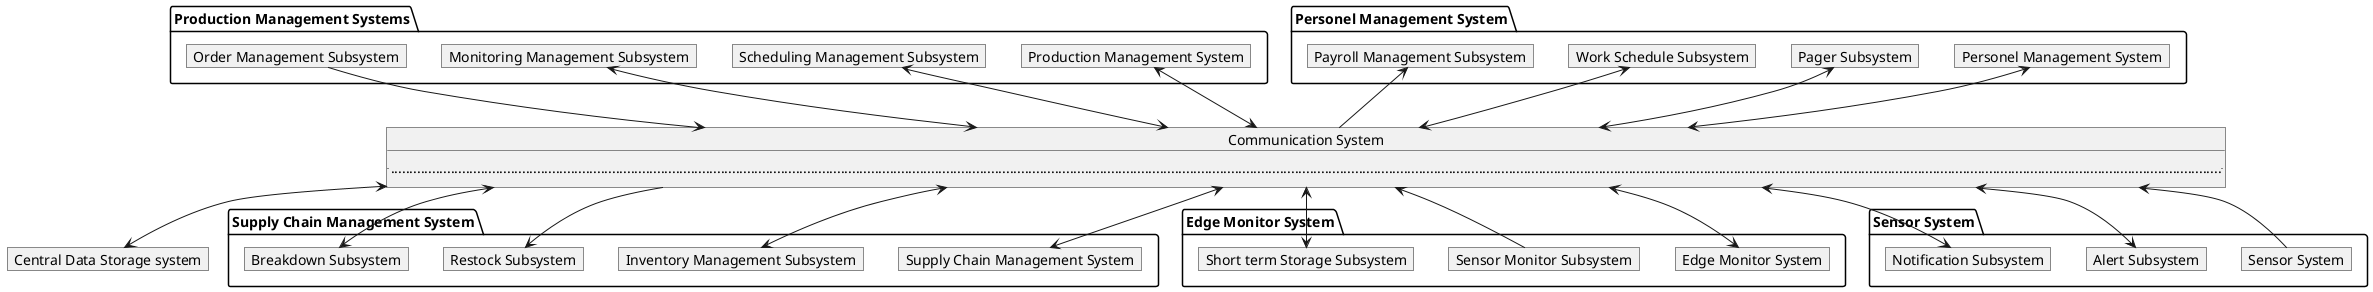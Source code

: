 @startuml

hide empty members

object "Communication System" as bus {
    ............................................................................................................................................................................................................................................................................................................................................................................................................................................................................................................
}

package "Production Management Systems" {
    object "Production Management System" as pms
    Object "Scheduling Management Subsystem" as sms
    Object "Monitoring Management Subsystem" as mms
    Object "Order Management Subsystem" as oms
}

package "Supply Chain Management System" {
    object "Supply Chain Management System" as scms
    object "Inventory Management Subsystem" as ims
    object "Restock Subsystem" as rs
    object "Breakdown Subsystem" as bs
}

package "Edge Monitor System" {
    object "Edge Monitor System" as ems
    object "Sensor Monitor Subsystem" as sms_
    object "Short term Storage Subsystem" as stss
}

object "Central Data Storage system" as cdss

package "Sensor System" {
    object "Sensor System" as ss
    object "Alert Subsystem" as _as
    object "Notification Subsystem" as ns
}

package "Personel Management System" {
    object "Personel Management System" as pms_
    object "Pager Subsystem" as ps
    object "Work Schedule Subsystem" as wss
    object "Payroll Management Subsystem" as pms__
}

pms <-down-> bus

sms <-down-> bus

mms <-down-> bus

oms -down-> bus

scms <-up-> bus

ims <-up-> bus

rs <-up- bus

bs <-up-> bus

ems <-up-> bus

sms_ -up-> bus

stss <-up-> bus

cdss <-up-> bus

ss -down-> bus

_as <-up-> bus

ns <-up-> bus

pms_ <-down-> bus

ps <-down-> bus

wss <-down-> bus

pms__ <-down- bus
@enduml